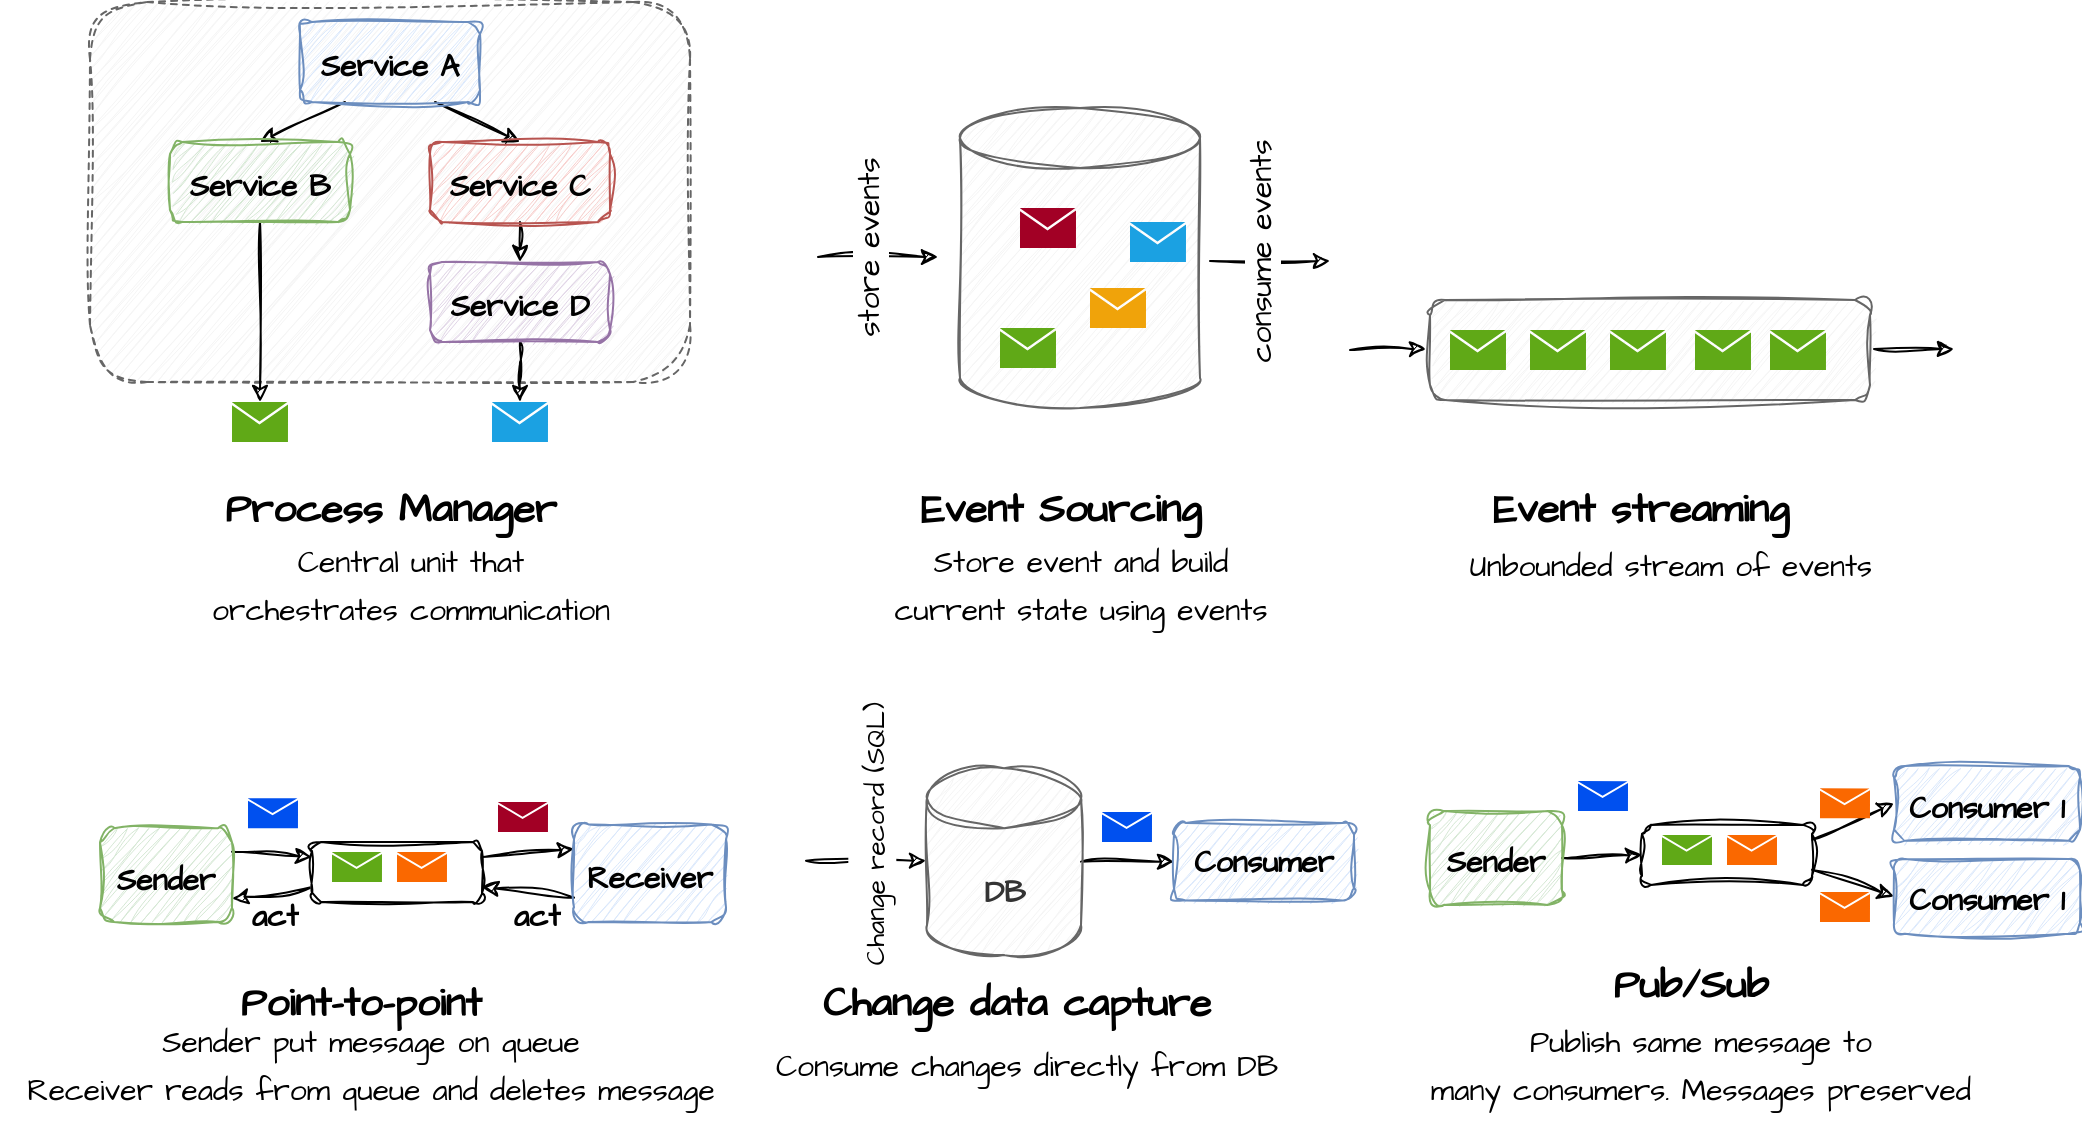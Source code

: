 <mxfile version="22.0.0" type="device">
  <diagram name="Page-1" id="1r1AyOryBnJEiCeUGwmR">
    <mxGraphModel dx="1036" dy="606" grid="1" gridSize="10" guides="1" tooltips="1" connect="1" arrows="1" fold="1" page="1" pageScale="1" pageWidth="827" pageHeight="1169" math="0" shadow="0">
      <root>
        <mxCell id="0" />
        <mxCell id="1" parent="0" />
        <mxCell id="rB4Y1eUFVRoOfI1-BTqv-1" value="" style="rounded=1;whiteSpace=wrap;html=1;sketch=1;hachureGap=4;jiggle=2;curveFitting=1;fontFamily=Architects Daughter;fontSource=https%3A%2F%2Ffonts.googleapis.com%2Fcss%3Ffamily%3DArchitects%2BDaughter;fontSize=20;dashed=1;fillColor=#f5f5f5;fontColor=#333333;strokeColor=#666666;" vertex="1" parent="1">
          <mxGeometry x="50" y="60" width="300" height="190" as="geometry" />
        </mxCell>
        <mxCell id="rB4Y1eUFVRoOfI1-BTqv-7" style="rounded=0;sketch=1;hachureGap=4;jiggle=2;curveFitting=1;orthogonalLoop=1;jettySize=auto;html=1;exitX=0.25;exitY=1;exitDx=0;exitDy=0;entryX=0.5;entryY=0;entryDx=0;entryDy=0;fontFamily=Architects Daughter;fontSource=https%3A%2F%2Ffonts.googleapis.com%2Fcss%3Ffamily%3DArchitects%2BDaughter;fontSize=16;" edge="1" parent="1" source="rB4Y1eUFVRoOfI1-BTqv-2" target="rB4Y1eUFVRoOfI1-BTqv-3">
          <mxGeometry relative="1" as="geometry" />
        </mxCell>
        <mxCell id="rB4Y1eUFVRoOfI1-BTqv-8" style="rounded=0;sketch=1;hachureGap=4;jiggle=2;curveFitting=1;orthogonalLoop=1;jettySize=auto;html=1;exitX=0.75;exitY=1;exitDx=0;exitDy=0;entryX=0.5;entryY=0;entryDx=0;entryDy=0;fontFamily=Architects Daughter;fontSource=https%3A%2F%2Ffonts.googleapis.com%2Fcss%3Ffamily%3DArchitects%2BDaughter;fontSize=16;" edge="1" parent="1" source="rB4Y1eUFVRoOfI1-BTqv-2" target="rB4Y1eUFVRoOfI1-BTqv-4">
          <mxGeometry relative="1" as="geometry" />
        </mxCell>
        <mxCell id="rB4Y1eUFVRoOfI1-BTqv-2" value="&lt;b&gt;&lt;font style=&quot;font-size: 15px;&quot;&gt;Service A&lt;/font&gt;&lt;/b&gt;" style="rounded=1;whiteSpace=wrap;html=1;sketch=1;hachureGap=4;jiggle=2;curveFitting=1;fontFamily=Architects Daughter;fontSource=https%3A%2F%2Ffonts.googleapis.com%2Fcss%3Ffamily%3DArchitects%2BDaughter;fontSize=20;fillColor=#dae8fc;strokeColor=#6c8ebf;" vertex="1" parent="1">
          <mxGeometry x="155" y="70" width="90" height="40" as="geometry" />
        </mxCell>
        <mxCell id="rB4Y1eUFVRoOfI1-BTqv-12" style="edgeStyle=orthogonalEdgeStyle;rounded=0;sketch=1;hachureGap=4;jiggle=2;curveFitting=1;orthogonalLoop=1;jettySize=auto;html=1;exitX=0.5;exitY=1;exitDx=0;exitDy=0;fontFamily=Architects Daughter;fontSource=https%3A%2F%2Ffonts.googleapis.com%2Fcss%3Ffamily%3DArchitects%2BDaughter;fontSize=16;" edge="1" parent="1" source="rB4Y1eUFVRoOfI1-BTqv-3" target="rB4Y1eUFVRoOfI1-BTqv-10">
          <mxGeometry relative="1" as="geometry" />
        </mxCell>
        <mxCell id="rB4Y1eUFVRoOfI1-BTqv-3" value="&lt;b&gt;&lt;font style=&quot;font-size: 15px;&quot;&gt;Service B&lt;/font&gt;&lt;/b&gt;" style="rounded=1;whiteSpace=wrap;html=1;sketch=1;hachureGap=4;jiggle=2;curveFitting=1;fontFamily=Architects Daughter;fontSource=https%3A%2F%2Ffonts.googleapis.com%2Fcss%3Ffamily%3DArchitects%2BDaughter;fontSize=20;fillColor=#d5e8d4;strokeColor=#82b366;" vertex="1" parent="1">
          <mxGeometry x="90" y="130" width="90" height="40" as="geometry" />
        </mxCell>
        <mxCell id="rB4Y1eUFVRoOfI1-BTqv-9" style="edgeStyle=orthogonalEdgeStyle;rounded=0;sketch=1;hachureGap=4;jiggle=2;curveFitting=1;orthogonalLoop=1;jettySize=auto;html=1;exitX=0.5;exitY=1;exitDx=0;exitDy=0;entryX=0.5;entryY=0;entryDx=0;entryDy=0;fontFamily=Architects Daughter;fontSource=https%3A%2F%2Ffonts.googleapis.com%2Fcss%3Ffamily%3DArchitects%2BDaughter;fontSize=16;" edge="1" parent="1" source="rB4Y1eUFVRoOfI1-BTqv-4" target="rB4Y1eUFVRoOfI1-BTqv-5">
          <mxGeometry relative="1" as="geometry" />
        </mxCell>
        <mxCell id="rB4Y1eUFVRoOfI1-BTqv-4" value="&lt;b&gt;&lt;font style=&quot;font-size: 15px;&quot;&gt;Service C&lt;/font&gt;&lt;/b&gt;" style="rounded=1;whiteSpace=wrap;html=1;sketch=1;hachureGap=4;jiggle=2;curveFitting=1;fontFamily=Architects Daughter;fontSource=https%3A%2F%2Ffonts.googleapis.com%2Fcss%3Ffamily%3DArchitects%2BDaughter;fontSize=20;fillColor=#f8cecc;strokeColor=#b85450;" vertex="1" parent="1">
          <mxGeometry x="220" y="130" width="90" height="40" as="geometry" />
        </mxCell>
        <mxCell id="rB4Y1eUFVRoOfI1-BTqv-13" style="edgeStyle=orthogonalEdgeStyle;rounded=0;sketch=1;hachureGap=4;jiggle=2;curveFitting=1;orthogonalLoop=1;jettySize=auto;html=1;exitX=0.5;exitY=1;exitDx=0;exitDy=0;fontFamily=Architects Daughter;fontSource=https%3A%2F%2Ffonts.googleapis.com%2Fcss%3Ffamily%3DArchitects%2BDaughter;fontSize=16;" edge="1" parent="1" source="rB4Y1eUFVRoOfI1-BTqv-5" target="rB4Y1eUFVRoOfI1-BTqv-11">
          <mxGeometry relative="1" as="geometry" />
        </mxCell>
        <mxCell id="rB4Y1eUFVRoOfI1-BTqv-5" value="&lt;b&gt;&lt;font style=&quot;font-size: 15px;&quot;&gt;Service D&lt;/font&gt;&lt;/b&gt;" style="rounded=1;whiteSpace=wrap;html=1;sketch=1;hachureGap=4;jiggle=2;curveFitting=1;fontFamily=Architects Daughter;fontSource=https%3A%2F%2Ffonts.googleapis.com%2Fcss%3Ffamily%3DArchitects%2BDaughter;fontSize=20;fillColor=#e1d5e7;strokeColor=#9673a6;" vertex="1" parent="1">
          <mxGeometry x="220" y="190" width="90" height="40" as="geometry" />
        </mxCell>
        <mxCell id="rB4Y1eUFVRoOfI1-BTqv-10" value="" style="sketch=0;pointerEvents=1;shadow=0;dashed=0;html=1;strokeColor=#2D7600;fillColor=#60a917;labelPosition=center;verticalLabelPosition=bottom;verticalAlign=top;align=center;outlineConnect=0;shape=mxgraph.veeam2.letter;hachureGap=4;jiggle=2;curveFitting=1;fontFamily=Architects Daughter;fontSource=https%3A%2F%2Ffonts.googleapis.com%2Fcss%3Ffamily%3DArchitects%2BDaughter;fontSize=20;fontColor=#ffffff;" vertex="1" parent="1">
          <mxGeometry x="121" y="260" width="28.0" height="20" as="geometry" />
        </mxCell>
        <mxCell id="rB4Y1eUFVRoOfI1-BTqv-11" value="" style="sketch=0;pointerEvents=1;shadow=0;dashed=0;html=1;strokeColor=#006EAF;fillColor=#1ba1e2;labelPosition=center;verticalLabelPosition=bottom;verticalAlign=top;align=center;outlineConnect=0;shape=mxgraph.veeam2.letter;hachureGap=4;jiggle=2;curveFitting=1;fontFamily=Architects Daughter;fontSource=https%3A%2F%2Ffonts.googleapis.com%2Fcss%3Ffamily%3DArchitects%2BDaughter;fontSize=20;fontColor=#ffffff;" vertex="1" parent="1">
          <mxGeometry x="251" y="260" width="28.0" height="20" as="geometry" />
        </mxCell>
        <mxCell id="rB4Y1eUFVRoOfI1-BTqv-14" value="Process Manager" style="text;html=1;align=center;verticalAlign=middle;resizable=0;points=[];autosize=1;strokeColor=none;fillColor=none;fontSize=20;fontFamily=Architects Daughter;fontStyle=1" vertex="1" parent="1">
          <mxGeometry x="105" y="293" width="190" height="40" as="geometry" />
        </mxCell>
        <mxCell id="rB4Y1eUFVRoOfI1-BTqv-15" value="&lt;font style=&quot;font-size: 15px;&quot;&gt;Central unit that &lt;br&gt;orchestrates communication&lt;/font&gt;" style="text;html=1;align=center;verticalAlign=middle;resizable=0;points=[];autosize=1;strokeColor=none;fillColor=none;fontSize=20;fontFamily=Architects Daughter;fontStyle=0" vertex="1" parent="1">
          <mxGeometry x="100" y="320" width="220" height="60" as="geometry" />
        </mxCell>
        <mxCell id="rB4Y1eUFVRoOfI1-BTqv-16" value="" style="shape=cylinder3;whiteSpace=wrap;html=1;boundedLbl=1;backgroundOutline=1;size=15;sketch=1;hachureGap=4;jiggle=2;curveFitting=1;fontFamily=Architects Daughter;fontSource=https%3A%2F%2Ffonts.googleapis.com%2Fcss%3Ffamily%3DArchitects%2BDaughter;fontSize=20;fillColor=#f5f5f5;strokeColor=#666666;fontColor=#333333;" vertex="1" parent="1">
          <mxGeometry x="485" y="113" width="120" height="150" as="geometry" />
        </mxCell>
        <mxCell id="rB4Y1eUFVRoOfI1-BTqv-17" value="" style="sketch=0;pointerEvents=1;shadow=0;dashed=0;html=1;strokeColor=#6F0000;fillColor=#a20025;labelPosition=center;verticalLabelPosition=bottom;verticalAlign=top;align=center;outlineConnect=0;shape=mxgraph.veeam2.letter;hachureGap=4;jiggle=2;curveFitting=1;fontFamily=Architects Daughter;fontSource=https%3A%2F%2Ffonts.googleapis.com%2Fcss%3Ffamily%3DArchitects%2BDaughter;fontSize=20;fontColor=#ffffff;" vertex="1" parent="1">
          <mxGeometry x="515" y="163" width="28.0" height="20" as="geometry" />
        </mxCell>
        <mxCell id="rB4Y1eUFVRoOfI1-BTqv-18" value="" style="sketch=0;pointerEvents=1;shadow=0;dashed=0;html=1;strokeColor=#006EAF;fillColor=#1ba1e2;labelPosition=center;verticalLabelPosition=bottom;verticalAlign=top;align=center;outlineConnect=0;shape=mxgraph.veeam2.letter;hachureGap=4;jiggle=2;curveFitting=1;fontFamily=Architects Daughter;fontSource=https%3A%2F%2Ffonts.googleapis.com%2Fcss%3Ffamily%3DArchitects%2BDaughter;fontSize=20;fontColor=#ffffff;" vertex="1" parent="1">
          <mxGeometry x="570" y="170" width="28.0" height="20" as="geometry" />
        </mxCell>
        <mxCell id="rB4Y1eUFVRoOfI1-BTqv-19" value="" style="sketch=0;pointerEvents=1;shadow=0;dashed=0;html=1;strokeColor=#2D7600;fillColor=#60a917;labelPosition=center;verticalLabelPosition=bottom;verticalAlign=top;align=center;outlineConnect=0;shape=mxgraph.veeam2.letter;hachureGap=4;jiggle=2;curveFitting=1;fontFamily=Architects Daughter;fontSource=https%3A%2F%2Ffonts.googleapis.com%2Fcss%3Ffamily%3DArchitects%2BDaughter;fontSize=20;fontColor=#ffffff;" vertex="1" parent="1">
          <mxGeometry x="505" y="223" width="28.0" height="20" as="geometry" />
        </mxCell>
        <mxCell id="rB4Y1eUFVRoOfI1-BTqv-21" value="Event Sourcing" style="text;html=1;align=center;verticalAlign=middle;resizable=0;points=[];autosize=1;strokeColor=none;fillColor=none;fontSize=20;fontFamily=Architects Daughter;fontStyle=1" vertex="1" parent="1">
          <mxGeometry x="455" y="293" width="160" height="40" as="geometry" />
        </mxCell>
        <mxCell id="rB4Y1eUFVRoOfI1-BTqv-22" value="&lt;font style=&quot;font-size: 15px;&quot;&gt;Store event and build &lt;br&gt;current state using events&lt;/font&gt;" style="text;html=1;align=center;verticalAlign=middle;resizable=0;points=[];autosize=1;strokeColor=none;fillColor=none;fontSize=20;fontFamily=Architects Daughter;fontStyle=0" vertex="1" parent="1">
          <mxGeometry x="440" y="320" width="210" height="60" as="geometry" />
        </mxCell>
        <mxCell id="rB4Y1eUFVRoOfI1-BTqv-24" value="" style="endArrow=classic;html=1;rounded=0;sketch=1;hachureGap=4;jiggle=2;curveFitting=1;fontFamily=Architects Daughter;fontSource=https%3A%2F%2Ffonts.googleapis.com%2Fcss%3Ffamily%3DArchitects%2BDaughter;fontSize=16;" edge="1" parent="1">
          <mxGeometry width="50" height="50" relative="1" as="geometry">
            <mxPoint x="414" y="187.5" as="sourcePoint" />
            <mxPoint x="474" y="187.5" as="targetPoint" />
          </mxGeometry>
        </mxCell>
        <mxCell id="rB4Y1eUFVRoOfI1-BTqv-25" value="store events" style="edgeLabel;html=1;align=center;verticalAlign=middle;resizable=0;points=[];fontSize=15;fontFamily=Architects Daughter;horizontal=0;" vertex="1" connectable="0" parent="rB4Y1eUFVRoOfI1-BTqv-24">
          <mxGeometry x="0.087" y="-1" relative="1" as="geometry">
            <mxPoint x="-7" y="-5" as="offset" />
          </mxGeometry>
        </mxCell>
        <mxCell id="rB4Y1eUFVRoOfI1-BTqv-26" value="" style="endArrow=classic;html=1;rounded=0;sketch=1;hachureGap=4;jiggle=2;curveFitting=1;fontFamily=Architects Daughter;fontSource=https%3A%2F%2Ffonts.googleapis.com%2Fcss%3Ffamily%3DArchitects%2BDaughter;fontSize=16;" edge="1" parent="1">
          <mxGeometry width="50" height="50" relative="1" as="geometry">
            <mxPoint x="610" y="189.5" as="sourcePoint" />
            <mxPoint x="670" y="189.5" as="targetPoint" />
          </mxGeometry>
        </mxCell>
        <mxCell id="rB4Y1eUFVRoOfI1-BTqv-27" value="consume events" style="edgeLabel;html=1;align=center;verticalAlign=middle;resizable=0;points=[];fontSize=15;fontFamily=Architects Daughter;horizontal=0;" vertex="1" connectable="0" parent="rB4Y1eUFVRoOfI1-BTqv-26">
          <mxGeometry x="0.087" y="-1" relative="1" as="geometry">
            <mxPoint x="-7" y="-5" as="offset" />
          </mxGeometry>
        </mxCell>
        <mxCell id="rB4Y1eUFVRoOfI1-BTqv-28" value="" style="sketch=0;pointerEvents=1;shadow=0;dashed=0;html=1;strokeColor=#BD7000;fillColor=#f0a30a;labelPosition=center;verticalLabelPosition=bottom;verticalAlign=top;align=center;outlineConnect=0;shape=mxgraph.veeam2.letter;hachureGap=4;jiggle=2;curveFitting=1;fontFamily=Architects Daughter;fontSource=https%3A%2F%2Ffonts.googleapis.com%2Fcss%3Ffamily%3DArchitects%2BDaughter;fontSize=20;fontColor=#000000;" vertex="1" parent="1">
          <mxGeometry x="550" y="203" width="28.0" height="20" as="geometry" />
        </mxCell>
        <mxCell id="rB4Y1eUFVRoOfI1-BTqv-29" value="" style="rounded=1;whiteSpace=wrap;html=1;sketch=1;hachureGap=4;jiggle=2;curveFitting=1;fontFamily=Architects Daughter;fontSource=https%3A%2F%2Ffonts.googleapis.com%2Fcss%3Ffamily%3DArchitects%2BDaughter;fontSize=20;fillColor=#f5f5f5;fontColor=#333333;strokeColor=#666666;" vertex="1" parent="1">
          <mxGeometry x="720" y="209" width="220" height="50" as="geometry" />
        </mxCell>
        <mxCell id="rB4Y1eUFVRoOfI1-BTqv-31" value="" style="sketch=0;pointerEvents=1;shadow=0;dashed=0;html=1;strokeColor=#2D7600;fillColor=#60a917;labelPosition=center;verticalLabelPosition=bottom;verticalAlign=top;align=center;outlineConnect=0;shape=mxgraph.veeam2.letter;hachureGap=4;jiggle=2;curveFitting=1;fontFamily=Architects Daughter;fontSource=https%3A%2F%2Ffonts.googleapis.com%2Fcss%3Ffamily%3DArchitects%2BDaughter;fontSize=20;fontColor=#ffffff;" vertex="1" parent="1">
          <mxGeometry x="730" y="224" width="28.0" height="20" as="geometry" />
        </mxCell>
        <mxCell id="rB4Y1eUFVRoOfI1-BTqv-32" value="" style="sketch=0;pointerEvents=1;shadow=0;dashed=0;html=1;strokeColor=#2D7600;fillColor=#60a917;labelPosition=center;verticalLabelPosition=bottom;verticalAlign=top;align=center;outlineConnect=0;shape=mxgraph.veeam2.letter;hachureGap=4;jiggle=2;curveFitting=1;fontFamily=Architects Daughter;fontSource=https%3A%2F%2Ffonts.googleapis.com%2Fcss%3Ffamily%3DArchitects%2BDaughter;fontSize=20;fontColor=#ffffff;" vertex="1" parent="1">
          <mxGeometry x="770" y="224" width="28.0" height="20" as="geometry" />
        </mxCell>
        <mxCell id="rB4Y1eUFVRoOfI1-BTqv-33" value="" style="sketch=0;pointerEvents=1;shadow=0;dashed=0;html=1;strokeColor=#2D7600;fillColor=#60a917;labelPosition=center;verticalLabelPosition=bottom;verticalAlign=top;align=center;outlineConnect=0;shape=mxgraph.veeam2.letter;hachureGap=4;jiggle=2;curveFitting=1;fontFamily=Architects Daughter;fontSource=https%3A%2F%2Ffonts.googleapis.com%2Fcss%3Ffamily%3DArchitects%2BDaughter;fontSize=20;fontColor=#ffffff;" vertex="1" parent="1">
          <mxGeometry x="810" y="224" width="28.0" height="20" as="geometry" />
        </mxCell>
        <mxCell id="rB4Y1eUFVRoOfI1-BTqv-34" value="" style="sketch=0;pointerEvents=1;shadow=0;dashed=0;html=1;strokeColor=#2D7600;fillColor=#60a917;labelPosition=center;verticalLabelPosition=bottom;verticalAlign=top;align=center;outlineConnect=0;shape=mxgraph.veeam2.letter;hachureGap=4;jiggle=2;curveFitting=1;fontFamily=Architects Daughter;fontSource=https%3A%2F%2Ffonts.googleapis.com%2Fcss%3Ffamily%3DArchitects%2BDaughter;fontSize=20;fontColor=#ffffff;" vertex="1" parent="1">
          <mxGeometry x="852.5" y="224" width="28.0" height="20" as="geometry" />
        </mxCell>
        <mxCell id="rB4Y1eUFVRoOfI1-BTqv-35" value="" style="sketch=0;pointerEvents=1;shadow=0;dashed=0;html=1;strokeColor=#2D7600;fillColor=#60a917;labelPosition=center;verticalLabelPosition=bottom;verticalAlign=top;align=center;outlineConnect=0;shape=mxgraph.veeam2.letter;hachureGap=4;jiggle=2;curveFitting=1;fontFamily=Architects Daughter;fontSource=https%3A%2F%2Ffonts.googleapis.com%2Fcss%3Ffamily%3DArchitects%2BDaughter;fontSize=20;fontColor=#ffffff;" vertex="1" parent="1">
          <mxGeometry x="890" y="224" width="28.0" height="20" as="geometry" />
        </mxCell>
        <mxCell id="rB4Y1eUFVRoOfI1-BTqv-36" value="" style="endArrow=classic;html=1;rounded=0;sketch=1;hachureGap=4;jiggle=2;curveFitting=1;fontFamily=Architects Daughter;fontSource=https%3A%2F%2Ffonts.googleapis.com%2Fcss%3Ffamily%3DArchitects%2BDaughter;fontSize=16;" edge="1" parent="1">
          <mxGeometry width="50" height="50" relative="1" as="geometry">
            <mxPoint x="680" y="234" as="sourcePoint" />
            <mxPoint x="718" y="233.5" as="targetPoint" />
          </mxGeometry>
        </mxCell>
        <mxCell id="rB4Y1eUFVRoOfI1-BTqv-39" value="" style="endArrow=classic;html=1;rounded=0;sketch=1;hachureGap=4;jiggle=2;curveFitting=1;fontFamily=Architects Daughter;fontSource=https%3A%2F%2Ffonts.googleapis.com%2Fcss%3Ffamily%3DArchitects%2BDaughter;fontSize=16;" edge="1" parent="1">
          <mxGeometry width="50" height="50" relative="1" as="geometry">
            <mxPoint x="942" y="233.5" as="sourcePoint" />
            <mxPoint x="982" y="233.5" as="targetPoint" />
          </mxGeometry>
        </mxCell>
        <mxCell id="rB4Y1eUFVRoOfI1-BTqv-40" value="Event streaming" style="text;html=1;align=center;verticalAlign=middle;resizable=0;points=[];autosize=1;strokeColor=none;fillColor=none;fontSize=20;fontFamily=Architects Daughter;fontStyle=1" vertex="1" parent="1">
          <mxGeometry x="740" y="293" width="170" height="40" as="geometry" />
        </mxCell>
        <mxCell id="rB4Y1eUFVRoOfI1-BTqv-41" value="&lt;span style=&quot;font-size: 15px;&quot;&gt;Unbounded stream of events&lt;/span&gt;" style="text;html=1;align=center;verticalAlign=middle;resizable=0;points=[];autosize=1;strokeColor=none;fillColor=none;fontSize=20;fontFamily=Architects Daughter;fontStyle=0" vertex="1" parent="1">
          <mxGeometry x="730" y="320" width="220" height="40" as="geometry" />
        </mxCell>
        <mxCell id="rB4Y1eUFVRoOfI1-BTqv-56" style="rounded=0;sketch=1;hachureGap=4;jiggle=2;curveFitting=1;orthogonalLoop=1;jettySize=auto;html=1;exitX=1;exitY=0.25;exitDx=0;exitDy=0;entryX=0;entryY=0.25;entryDx=0;entryDy=0;fontFamily=Architects Daughter;fontSource=https%3A%2F%2Ffonts.googleapis.com%2Fcss%3Ffamily%3DArchitects%2BDaughter;fontSize=16;" edge="1" parent="1" source="rB4Y1eUFVRoOfI1-BTqv-42" target="rB4Y1eUFVRoOfI1-BTqv-51">
          <mxGeometry relative="1" as="geometry" />
        </mxCell>
        <mxCell id="rB4Y1eUFVRoOfI1-BTqv-58" style="rounded=0;sketch=1;hachureGap=4;jiggle=2;curveFitting=1;orthogonalLoop=1;jettySize=auto;html=1;exitX=0;exitY=0.75;exitDx=0;exitDy=0;entryX=1;entryY=0.75;entryDx=0;entryDy=0;fontFamily=Architects Daughter;fontSource=https%3A%2F%2Ffonts.googleapis.com%2Fcss%3Ffamily%3DArchitects%2BDaughter;fontSize=16;" edge="1" parent="1" source="rB4Y1eUFVRoOfI1-BTqv-42" target="rB4Y1eUFVRoOfI1-BTqv-50">
          <mxGeometry relative="1" as="geometry" />
        </mxCell>
        <mxCell id="rB4Y1eUFVRoOfI1-BTqv-59" value="act" style="edgeLabel;html=1;align=center;verticalAlign=middle;resizable=0;points=[];fontSize=15;fontFamily=Architects Daughter;fontStyle=1" vertex="1" connectable="0" parent="rB4Y1eUFVRoOfI1-BTqv-58">
          <mxGeometry x="-0.167" y="-2" relative="1" as="geometry">
            <mxPoint x="-2" y="14" as="offset" />
          </mxGeometry>
        </mxCell>
        <mxCell id="rB4Y1eUFVRoOfI1-BTqv-42" value="" style="rounded=1;whiteSpace=wrap;html=1;sketch=1;hachureGap=4;jiggle=2;curveFitting=1;fontFamily=Architects Daughter;fontSource=https%3A%2F%2Ffonts.googleapis.com%2Fcss%3Ffamily%3DArchitects%2BDaughter;fontSize=20;" vertex="1" parent="1">
          <mxGeometry x="161" y="480" width="85" height="30" as="geometry" />
        </mxCell>
        <mxCell id="rB4Y1eUFVRoOfI1-BTqv-43" value="" style="sketch=0;pointerEvents=1;shadow=0;dashed=0;html=1;strokeColor=#2D7600;fillColor=#60a917;labelPosition=center;verticalLabelPosition=bottom;verticalAlign=top;align=center;outlineConnect=0;shape=mxgraph.veeam2.letter;hachureGap=4;jiggle=2;curveFitting=1;fontFamily=Architects Daughter;fontSource=https%3A%2F%2Ffonts.googleapis.com%2Fcss%3Ffamily%3DArchitects%2BDaughter;fontSize=20;fontColor=#ffffff;" vertex="1" parent="1">
          <mxGeometry x="171" y="485" width="25" height="15" as="geometry" />
        </mxCell>
        <mxCell id="rB4Y1eUFVRoOfI1-BTqv-44" value="" style="sketch=0;pointerEvents=1;shadow=0;dashed=0;html=1;strokeColor=#C73500;fillColor=#fa6800;labelPosition=center;verticalLabelPosition=bottom;verticalAlign=top;align=center;outlineConnect=0;shape=mxgraph.veeam2.letter;hachureGap=4;jiggle=2;curveFitting=1;fontFamily=Architects Daughter;fontSource=https%3A%2F%2Ffonts.googleapis.com%2Fcss%3Ffamily%3DArchitects%2BDaughter;fontSize=20;fontColor=#000000;" vertex="1" parent="1">
          <mxGeometry x="203.5" y="485" width="25" height="15" as="geometry" />
        </mxCell>
        <mxCell id="rB4Y1eUFVRoOfI1-BTqv-52" style="rounded=0;sketch=1;hachureGap=4;jiggle=2;curveFitting=1;orthogonalLoop=1;jettySize=auto;html=1;exitX=1;exitY=0.25;exitDx=0;exitDy=0;entryX=0;entryY=0.25;entryDx=0;entryDy=0;fontFamily=Architects Daughter;fontSource=https%3A%2F%2Ffonts.googleapis.com%2Fcss%3Ffamily%3DArchitects%2BDaughter;fontSize=16;" edge="1" parent="1" source="rB4Y1eUFVRoOfI1-BTqv-50" target="rB4Y1eUFVRoOfI1-BTqv-42">
          <mxGeometry relative="1" as="geometry" />
        </mxCell>
        <mxCell id="rB4Y1eUFVRoOfI1-BTqv-50" value="&lt;font style=&quot;font-size: 15px;&quot;&gt;Sender&lt;/font&gt;" style="rounded=1;whiteSpace=wrap;html=1;sketch=1;hachureGap=4;jiggle=2;curveFitting=1;fontFamily=Architects Daughter;fontSource=https%3A%2F%2Ffonts.googleapis.com%2Fcss%3Ffamily%3DArchitects%2BDaughter;fontSize=20;fontStyle=1;fillColor=#d5e8d4;strokeColor=#82b366;" vertex="1" parent="1">
          <mxGeometry x="55" y="473.12" width="66" height="46.88" as="geometry" />
        </mxCell>
        <mxCell id="rB4Y1eUFVRoOfI1-BTqv-57" style="rounded=0;sketch=1;hachureGap=4;jiggle=2;curveFitting=1;orthogonalLoop=1;jettySize=auto;html=1;exitX=0;exitY=0.75;exitDx=0;exitDy=0;entryX=1;entryY=0.75;entryDx=0;entryDy=0;fontFamily=Architects Daughter;fontSource=https%3A%2F%2Ffonts.googleapis.com%2Fcss%3Ffamily%3DArchitects%2BDaughter;fontSize=16;" edge="1" parent="1" source="rB4Y1eUFVRoOfI1-BTqv-51" target="rB4Y1eUFVRoOfI1-BTqv-42">
          <mxGeometry relative="1" as="geometry" />
        </mxCell>
        <mxCell id="rB4Y1eUFVRoOfI1-BTqv-51" value="&lt;font style=&quot;font-size: 15px;&quot;&gt;Receiver&lt;/font&gt;" style="rounded=1;whiteSpace=wrap;html=1;sketch=1;hachureGap=4;jiggle=2;curveFitting=1;fontFamily=Architects Daughter;fontSource=https%3A%2F%2Ffonts.googleapis.com%2Fcss%3Ffamily%3DArchitects%2BDaughter;fontSize=20;fontStyle=1;fillColor=#dae8fc;strokeColor=#6c8ebf;" vertex="1" parent="1">
          <mxGeometry x="292" y="471.25" width="76" height="48.75" as="geometry" />
        </mxCell>
        <mxCell id="rB4Y1eUFVRoOfI1-BTqv-60" value="act" style="edgeLabel;html=1;align=center;verticalAlign=middle;resizable=0;points=[];fontSize=15;fontFamily=Architects Daughter;fontStyle=1" vertex="1" connectable="0" parent="1">
          <mxGeometry x="154" y="530.5" as="geometry">
            <mxPoint x="119" y="-14" as="offset" />
          </mxGeometry>
        </mxCell>
        <mxCell id="rB4Y1eUFVRoOfI1-BTqv-61" value="" style="sketch=0;pointerEvents=1;shadow=0;dashed=0;html=1;strokeColor=#001DBC;fillColor=#0050ef;labelPosition=center;verticalLabelPosition=bottom;verticalAlign=top;align=center;outlineConnect=0;shape=mxgraph.veeam2.letter;hachureGap=4;jiggle=2;curveFitting=1;fontFamily=Architects Daughter;fontSource=https%3A%2F%2Ffonts.googleapis.com%2Fcss%3Ffamily%3DArchitects%2BDaughter;fontSize=20;fontColor=#ffffff;" vertex="1" parent="1">
          <mxGeometry x="129" y="458.12" width="25" height="15" as="geometry" />
        </mxCell>
        <mxCell id="rB4Y1eUFVRoOfI1-BTqv-62" value="" style="sketch=0;pointerEvents=1;shadow=0;dashed=0;html=1;strokeColor=#6F0000;fillColor=#a20025;labelPosition=center;verticalLabelPosition=bottom;verticalAlign=top;align=center;outlineConnect=0;shape=mxgraph.veeam2.letter;hachureGap=4;jiggle=2;curveFitting=1;fontFamily=Architects Daughter;fontSource=https%3A%2F%2Ffonts.googleapis.com%2Fcss%3Ffamily%3DArchitects%2BDaughter;fontSize=20;fontColor=#ffffff;" vertex="1" parent="1">
          <mxGeometry x="254" y="460" width="25" height="15" as="geometry" />
        </mxCell>
        <mxCell id="rB4Y1eUFVRoOfI1-BTqv-63" value="Point-to-point" style="text;html=1;align=center;verticalAlign=middle;resizable=0;points=[];autosize=1;strokeColor=none;fillColor=none;fontSize=20;fontFamily=Architects Daughter;fontStyle=1" vertex="1" parent="1">
          <mxGeometry x="115" y="540" width="140" height="40" as="geometry" />
        </mxCell>
        <mxCell id="rB4Y1eUFVRoOfI1-BTqv-64" value="&lt;span style=&quot;font-size: 15px;&quot;&gt;Sender put message on queue&lt;br&gt;Receiver reads from queue and deletes message&lt;br&gt;&lt;/span&gt;" style="text;html=1;align=center;verticalAlign=middle;resizable=0;points=[];autosize=1;strokeColor=none;fillColor=none;fontSize=20;fontFamily=Architects Daughter;fontStyle=0" vertex="1" parent="1">
          <mxGeometry x="5" y="560" width="370" height="60" as="geometry" />
        </mxCell>
        <mxCell id="rB4Y1eUFVRoOfI1-BTqv-67" style="edgeStyle=orthogonalEdgeStyle;rounded=0;sketch=1;hachureGap=4;jiggle=2;curveFitting=1;orthogonalLoop=1;jettySize=auto;html=1;exitX=1;exitY=0.5;exitDx=0;exitDy=0;exitPerimeter=0;entryX=0;entryY=0.5;entryDx=0;entryDy=0;fontFamily=Architects Daughter;fontSource=https%3A%2F%2Ffonts.googleapis.com%2Fcss%3Ffamily%3DArchitects%2BDaughter;fontSize=16;" edge="1" parent="1" source="rB4Y1eUFVRoOfI1-BTqv-65" target="rB4Y1eUFVRoOfI1-BTqv-66">
          <mxGeometry relative="1" as="geometry" />
        </mxCell>
        <mxCell id="rB4Y1eUFVRoOfI1-BTqv-65" value="&lt;b&gt;&lt;font style=&quot;font-size: 15px;&quot;&gt;DB&lt;/font&gt;&lt;/b&gt;" style="shape=cylinder3;whiteSpace=wrap;html=1;boundedLbl=1;backgroundOutline=1;size=15;sketch=1;hachureGap=4;jiggle=2;curveFitting=1;fontFamily=Architects Daughter;fontSource=https%3A%2F%2Ffonts.googleapis.com%2Fcss%3Ffamily%3DArchitects%2BDaughter;fontSize=20;fillColor=#f5f5f5;fontColor=#333333;strokeColor=#666666;" vertex="1" parent="1">
          <mxGeometry x="468.5" y="443.12" width="77" height="93.44" as="geometry" />
        </mxCell>
        <mxCell id="rB4Y1eUFVRoOfI1-BTqv-66" value="Consumer" style="rounded=1;whiteSpace=wrap;html=1;sketch=1;hachureGap=4;jiggle=2;curveFitting=1;fontFamily=Architects Daughter;fontSource=https%3A%2F%2Ffonts.googleapis.com%2Fcss%3Ffamily%3DArchitects%2BDaughter;fontSize=15;fontStyle=1;fillColor=#dae8fc;strokeColor=#6c8ebf;" vertex="1" parent="1">
          <mxGeometry x="592" y="470.46" width="90" height="38.75" as="geometry" />
        </mxCell>
        <mxCell id="rB4Y1eUFVRoOfI1-BTqv-68" value="" style="endArrow=classic;html=1;rounded=0;sketch=1;hachureGap=4;jiggle=2;curveFitting=1;fontFamily=Architects Daughter;fontSource=https%3A%2F%2Ffonts.googleapis.com%2Fcss%3Ffamily%3DArchitects%2BDaughter;fontSize=16;fontStyle=1" edge="1" parent="1">
          <mxGeometry width="50" height="50" relative="1" as="geometry">
            <mxPoint x="408" y="489.34" as="sourcePoint" />
            <mxPoint x="468" y="489.34" as="targetPoint" />
          </mxGeometry>
        </mxCell>
        <mxCell id="rB4Y1eUFVRoOfI1-BTqv-71" value="&lt;font style=&quot;&quot;&gt;&lt;font style=&quot;font-size: 13px;&quot;&gt;Change record (SQL)&lt;/font&gt;&lt;br&gt;&lt;/font&gt;" style="edgeLabel;html=1;align=center;verticalAlign=middle;resizable=0;points=[];fontSize=20;fontFamily=Architects Daughter;horizontal=0;" vertex="1" connectable="0" parent="rB4Y1eUFVRoOfI1-BTqv-68">
          <mxGeometry x="-0.267" y="5" relative="1" as="geometry">
            <mxPoint x="10" y="-8" as="offset" />
          </mxGeometry>
        </mxCell>
        <mxCell id="rB4Y1eUFVRoOfI1-BTqv-69" value="" style="sketch=0;pointerEvents=1;shadow=0;dashed=0;html=1;strokeColor=#001DBC;fillColor=#0050ef;labelPosition=center;verticalLabelPosition=bottom;verticalAlign=top;align=center;outlineConnect=0;shape=mxgraph.veeam2.letter;hachureGap=4;jiggle=2;curveFitting=1;fontFamily=Architects Daughter;fontSource=https%3A%2F%2Ffonts.googleapis.com%2Fcss%3Ffamily%3DArchitects%2BDaughter;fontSize=20;fontColor=#ffffff;" vertex="1" parent="1">
          <mxGeometry x="556" y="465" width="25" height="15" as="geometry" />
        </mxCell>
        <mxCell id="rB4Y1eUFVRoOfI1-BTqv-72" value="Change data capture" style="text;html=1;align=center;verticalAlign=middle;resizable=0;points=[];autosize=1;strokeColor=none;fillColor=none;fontSize=20;fontFamily=Architects Daughter;fontStyle=1" vertex="1" parent="1">
          <mxGeometry x="403" y="540" width="220" height="40" as="geometry" />
        </mxCell>
        <mxCell id="rB4Y1eUFVRoOfI1-BTqv-73" value="&lt;span style=&quot;font-size: 15px;&quot;&gt;Consume changes directly from DB&lt;br&gt;&lt;/span&gt;" style="text;html=1;align=center;verticalAlign=middle;resizable=0;points=[];autosize=1;strokeColor=none;fillColor=none;fontSize=20;fontFamily=Architects Daughter;fontStyle=0" vertex="1" parent="1">
          <mxGeometry x="383" y="570" width="270" height="40" as="geometry" />
        </mxCell>
        <mxCell id="rB4Y1eUFVRoOfI1-BTqv-91" style="rounded=0;sketch=1;hachureGap=4;jiggle=2;curveFitting=1;orthogonalLoop=1;jettySize=auto;html=1;exitX=1;exitY=0.25;exitDx=0;exitDy=0;entryX=0;entryY=0.5;entryDx=0;entryDy=0;fontFamily=Architects Daughter;fontSource=https%3A%2F%2Ffonts.googleapis.com%2Fcss%3Ffamily%3DArchitects%2BDaughter;fontSize=16;" edge="1" parent="1" source="rB4Y1eUFVRoOfI1-BTqv-77" target="rB4Y1eUFVRoOfI1-BTqv-83">
          <mxGeometry relative="1" as="geometry" />
        </mxCell>
        <mxCell id="rB4Y1eUFVRoOfI1-BTqv-92" style="rounded=0;sketch=1;hachureGap=4;jiggle=2;curveFitting=1;orthogonalLoop=1;jettySize=auto;html=1;exitX=1;exitY=0.75;exitDx=0;exitDy=0;entryX=0;entryY=0.5;entryDx=0;entryDy=0;fontFamily=Architects Daughter;fontSource=https%3A%2F%2Ffonts.googleapis.com%2Fcss%3Ffamily%3DArchitects%2BDaughter;fontSize=16;" edge="1" parent="1" source="rB4Y1eUFVRoOfI1-BTqv-77" target="rB4Y1eUFVRoOfI1-BTqv-90">
          <mxGeometry relative="1" as="geometry" />
        </mxCell>
        <mxCell id="rB4Y1eUFVRoOfI1-BTqv-77" value="" style="rounded=1;whiteSpace=wrap;html=1;sketch=1;hachureGap=4;jiggle=2;curveFitting=1;fontFamily=Architects Daughter;fontSource=https%3A%2F%2Ffonts.googleapis.com%2Fcss%3Ffamily%3DArchitects%2BDaughter;fontSize=20;" vertex="1" parent="1">
          <mxGeometry x="826" y="471.44" width="85" height="30" as="geometry" />
        </mxCell>
        <mxCell id="rB4Y1eUFVRoOfI1-BTqv-78" value="" style="sketch=0;pointerEvents=1;shadow=0;dashed=0;html=1;strokeColor=#2D7600;fillColor=#60a917;labelPosition=center;verticalLabelPosition=bottom;verticalAlign=top;align=center;outlineConnect=0;shape=mxgraph.veeam2.letter;hachureGap=4;jiggle=2;curveFitting=1;fontFamily=Architects Daughter;fontSource=https%3A%2F%2Ffonts.googleapis.com%2Fcss%3Ffamily%3DArchitects%2BDaughter;fontSize=20;fontColor=#ffffff;" vertex="1" parent="1">
          <mxGeometry x="836" y="476.44" width="25" height="15" as="geometry" />
        </mxCell>
        <mxCell id="rB4Y1eUFVRoOfI1-BTqv-79" value="" style="sketch=0;pointerEvents=1;shadow=0;dashed=0;html=1;strokeColor=#C73500;fillColor=#fa6800;labelPosition=center;verticalLabelPosition=bottom;verticalAlign=top;align=center;outlineConnect=0;shape=mxgraph.veeam2.letter;hachureGap=4;jiggle=2;curveFitting=1;fontFamily=Architects Daughter;fontSource=https%3A%2F%2Ffonts.googleapis.com%2Fcss%3Ffamily%3DArchitects%2BDaughter;fontSize=20;fontColor=#000000;" vertex="1" parent="1">
          <mxGeometry x="868.5" y="476.44" width="25" height="15" as="geometry" />
        </mxCell>
        <mxCell id="rB4Y1eUFVRoOfI1-BTqv-89" style="rounded=0;sketch=1;hachureGap=4;jiggle=2;curveFitting=1;orthogonalLoop=1;jettySize=auto;html=1;exitX=1;exitY=0.5;exitDx=0;exitDy=0;entryX=0;entryY=0.5;entryDx=0;entryDy=0;fontFamily=Architects Daughter;fontSource=https%3A%2F%2Ffonts.googleapis.com%2Fcss%3Ffamily%3DArchitects%2BDaughter;fontSize=16;" edge="1" parent="1" source="rB4Y1eUFVRoOfI1-BTqv-81" target="rB4Y1eUFVRoOfI1-BTqv-77">
          <mxGeometry relative="1" as="geometry" />
        </mxCell>
        <mxCell id="rB4Y1eUFVRoOfI1-BTqv-81" value="&lt;font style=&quot;font-size: 15px;&quot;&gt;Sender&lt;/font&gt;" style="rounded=1;whiteSpace=wrap;html=1;sketch=1;hachureGap=4;jiggle=2;curveFitting=1;fontFamily=Architects Daughter;fontSource=https%3A%2F%2Ffonts.googleapis.com%2Fcss%3Ffamily%3DArchitects%2BDaughter;fontSize=20;fontStyle=1;fillColor=#d5e8d4;strokeColor=#82b366;" vertex="1" parent="1">
          <mxGeometry x="720" y="464.56" width="66" height="46.88" as="geometry" />
        </mxCell>
        <mxCell id="rB4Y1eUFVRoOfI1-BTqv-83" value="&lt;font style=&quot;font-size: 15px;&quot;&gt;Consumer 1&lt;/font&gt;" style="rounded=1;whiteSpace=wrap;html=1;sketch=1;hachureGap=4;jiggle=2;curveFitting=1;fontFamily=Architects Daughter;fontSource=https%3A%2F%2Ffonts.googleapis.com%2Fcss%3Ffamily%3DArchitects%2BDaughter;fontSize=20;fontStyle=1;fillColor=#dae8fc;strokeColor=#6c8ebf;" vertex="1" parent="1">
          <mxGeometry x="952" y="442.03" width="93" height="37.31" as="geometry" />
        </mxCell>
        <mxCell id="rB4Y1eUFVRoOfI1-BTqv-85" value="" style="sketch=0;pointerEvents=1;shadow=0;dashed=0;html=1;strokeColor=#001DBC;fillColor=#0050ef;labelPosition=center;verticalLabelPosition=bottom;verticalAlign=top;align=center;outlineConnect=0;shape=mxgraph.veeam2.letter;hachureGap=4;jiggle=2;curveFitting=1;fontFamily=Architects Daughter;fontSource=https%3A%2F%2Ffonts.googleapis.com%2Fcss%3Ffamily%3DArchitects%2BDaughter;fontSize=20;fontColor=#ffffff;" vertex="1" parent="1">
          <mxGeometry x="794" y="449.56" width="25" height="15" as="geometry" />
        </mxCell>
        <mxCell id="rB4Y1eUFVRoOfI1-BTqv-87" value="Pub/Sub" style="text;html=1;align=center;verticalAlign=middle;resizable=0;points=[];autosize=1;strokeColor=none;fillColor=none;fontSize=20;fontFamily=Architects Daughter;fontStyle=1" vertex="1" parent="1">
          <mxGeometry x="800" y="531.44" width="100" height="40" as="geometry" />
        </mxCell>
        <mxCell id="rB4Y1eUFVRoOfI1-BTqv-88" value="&lt;span style=&quot;font-size: 15px;&quot;&gt;Publish same message to&lt;br&gt;many consumers. Messages preserved&lt;br&gt;&lt;/span&gt;" style="text;html=1;align=center;verticalAlign=middle;resizable=0;points=[];autosize=1;strokeColor=none;fillColor=none;fontSize=20;fontFamily=Architects Daughter;fontStyle=0" vertex="1" parent="1">
          <mxGeometry x="710" y="560" width="290" height="60" as="geometry" />
        </mxCell>
        <mxCell id="rB4Y1eUFVRoOfI1-BTqv-90" value="&lt;font style=&quot;font-size: 15px;&quot;&gt;Consumer 1&lt;/font&gt;" style="rounded=1;whiteSpace=wrap;html=1;sketch=1;hachureGap=4;jiggle=2;curveFitting=1;fontFamily=Architects Daughter;fontSource=https%3A%2F%2Ffonts.googleapis.com%2Fcss%3Ffamily%3DArchitects%2BDaughter;fontSize=20;fontStyle=1;fillColor=#dae8fc;strokeColor=#6c8ebf;" vertex="1" parent="1">
          <mxGeometry x="952" y="488.55" width="93" height="37.31" as="geometry" />
        </mxCell>
        <mxCell id="rB4Y1eUFVRoOfI1-BTqv-93" value="" style="sketch=0;pointerEvents=1;shadow=0;dashed=0;html=1;strokeColor=#C73500;fillColor=#fa6800;labelPosition=center;verticalLabelPosition=bottom;verticalAlign=top;align=center;outlineConnect=0;shape=mxgraph.veeam2.letter;hachureGap=4;jiggle=2;curveFitting=1;fontFamily=Architects Daughter;fontSource=https%3A%2F%2Ffonts.googleapis.com%2Fcss%3Ffamily%3DArchitects%2BDaughter;fontSize=20;fontColor=#000000;" vertex="1" parent="1">
          <mxGeometry x="915" y="453.18" width="25" height="15" as="geometry" />
        </mxCell>
        <mxCell id="rB4Y1eUFVRoOfI1-BTqv-94" value="" style="sketch=0;pointerEvents=1;shadow=0;dashed=0;html=1;strokeColor=#C73500;fillColor=#fa6800;labelPosition=center;verticalLabelPosition=bottom;verticalAlign=top;align=center;outlineConnect=0;shape=mxgraph.veeam2.letter;hachureGap=4;jiggle=2;curveFitting=1;fontFamily=Architects Daughter;fontSource=https%3A%2F%2Ffonts.googleapis.com%2Fcss%3Ffamily%3DArchitects%2BDaughter;fontSize=20;fontColor=#000000;" vertex="1" parent="1">
          <mxGeometry x="915" y="505" width="25" height="15" as="geometry" />
        </mxCell>
      </root>
    </mxGraphModel>
  </diagram>
</mxfile>

